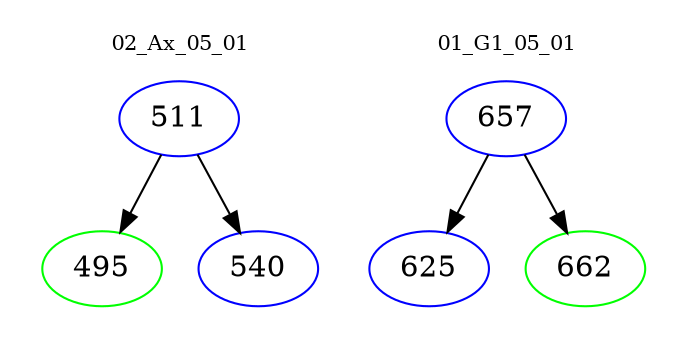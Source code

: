 digraph{
subgraph cluster_0 {
color = white
label = "02_Ax_05_01";
fontsize=10;
T0_511 [label="511", color="blue"]
T0_511 -> T0_495 [color="black"]
T0_495 [label="495", color="green"]
T0_511 -> T0_540 [color="black"]
T0_540 [label="540", color="blue"]
}
subgraph cluster_1 {
color = white
label = "01_G1_05_01";
fontsize=10;
T1_657 [label="657", color="blue"]
T1_657 -> T1_625 [color="black"]
T1_625 [label="625", color="blue"]
T1_657 -> T1_662 [color="black"]
T1_662 [label="662", color="green"]
}
}

